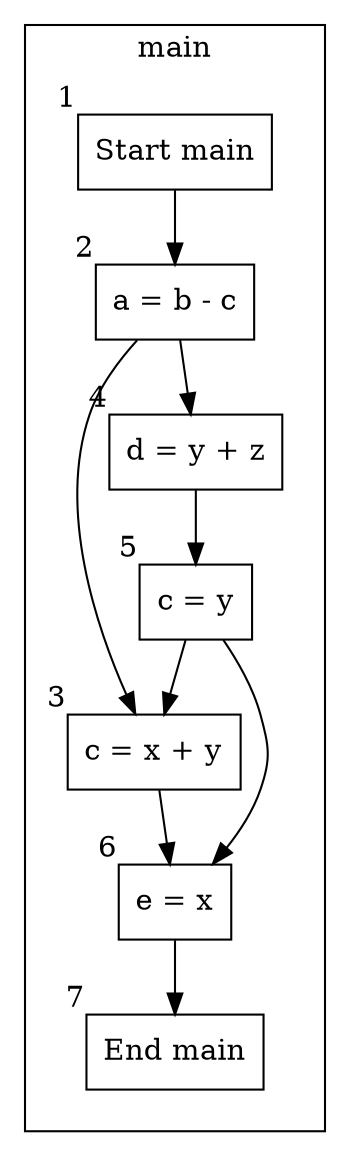 digraph G {
	subgraph cluster_main {
		label = "main";
		margin = 20;
		node_1 [shape=box, xlabel="1", label="Start main"];
		node_2 [shape=box, xlabel="2", label="a = b - c"];
		node_3 [shape=box, xlabel="3", label="c = x + y"];
		node_4 [shape=box, xlabel="4", label="d = y + z"];
		node_5 [shape=box, xlabel="5", label="c = y"];
		node_6 [shape=box, xlabel="6", label="e = x"];
		node_7 [shape=box, xlabel="7", label="End main"];
		node_1 -> node_2;
		node_2 -> node_3;
		node_2 -> node_4;
		node_3 -> node_6;
		node_4 -> node_5;
		node_5 -> node_6;
		node_6 -> node_7;
		node_5 -> node_3;
	}

}
